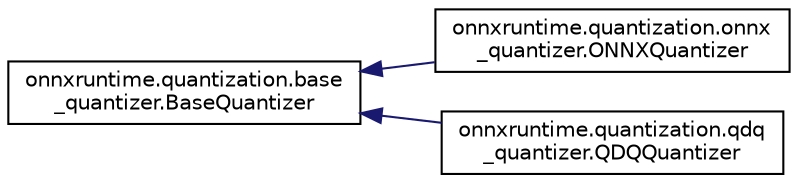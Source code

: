 digraph "Graphical Class Hierarchy"
{
 // LATEX_PDF_SIZE
  edge [fontname="Helvetica",fontsize="10",labelfontname="Helvetica",labelfontsize="10"];
  node [fontname="Helvetica",fontsize="10",shape=record];
  rankdir="LR";
  Node0 [label="onnxruntime.quantization.base\l_quantizer.BaseQuantizer",height=0.2,width=0.4,color="black", fillcolor="white", style="filled",URL="$classonnxruntime_1_1quantization_1_1base__quantizer_1_1BaseQuantizer.html",tooltip=" "];
  Node0 -> Node1 [dir="back",color="midnightblue",fontsize="10",style="solid",fontname="Helvetica"];
  Node1 [label="onnxruntime.quantization.onnx\l_quantizer.ONNXQuantizer",height=0.2,width=0.4,color="black", fillcolor="white", style="filled",URL="$classonnxruntime_1_1quantization_1_1onnx__quantizer_1_1ONNXQuantizer.html",tooltip=" "];
  Node0 -> Node2 [dir="back",color="midnightblue",fontsize="10",style="solid",fontname="Helvetica"];
  Node2 [label="onnxruntime.quantization.qdq\l_quantizer.QDQQuantizer",height=0.2,width=0.4,color="black", fillcolor="white", style="filled",URL="$classonnxruntime_1_1quantization_1_1qdq__quantizer_1_1QDQQuantizer.html",tooltip=" "];
}
